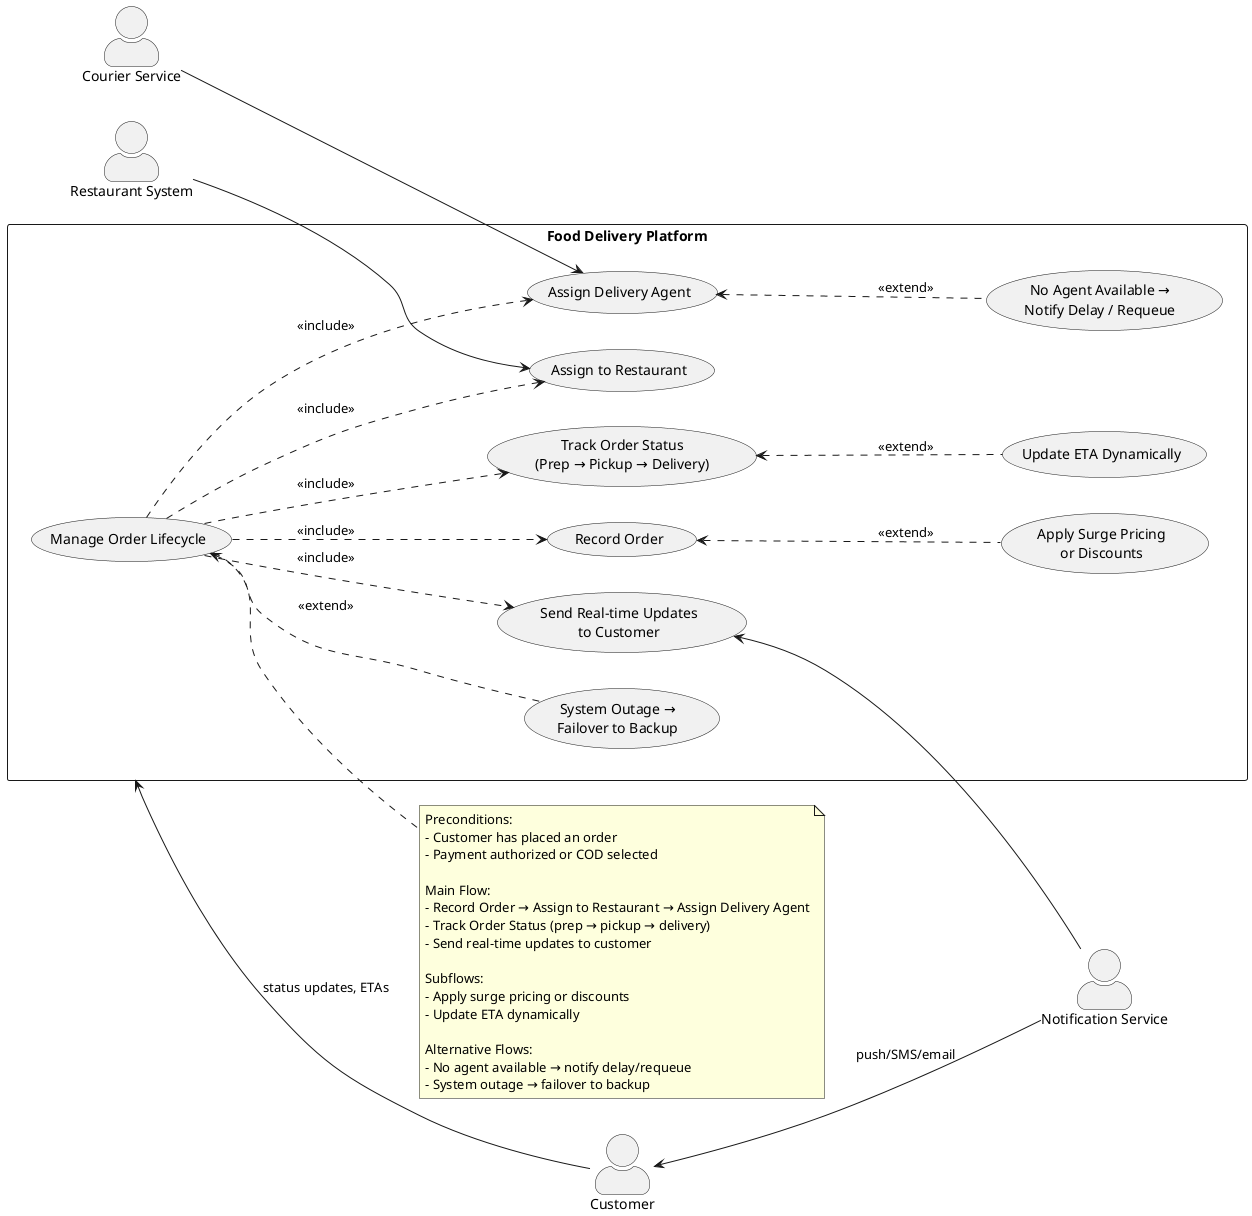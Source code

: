 @startuml
left to right direction
skinparam actorStyle awesome
skinparam packageStyle rectangle

actor Customer as C
actor "Restaurant System" as RS
actor "Courier Service" as CS
actor "Notification Service" as NS

rectangle "Food Delivery Platform" as FDP {
  ' Primary use case
  usecase "Manage Order Lifecycle" as U0

  ' Main flow (included steps)
  usecase "Record Order" as U1
  usecase "Assign to Restaurant" as U2
  usecase "Assign Delivery Agent" as U3
  usecase "Track Order Status\n(Prep → Pickup → Delivery)" as U4
  usecase "Send Real-time Updates\nto Customer" as U5

  ' Subflows (optional)
  usecase "Apply Surge Pricing\nor Discounts" as S1
  usecase "Update ETA Dynamically" as S2

  ' Alternative / Exception flows
  usecase "No Agent Available →\nNotify Delay / Requeue" as A1
  usecase "System Outage →\nFailover to Backup" as A2
}

' Primary interaction
FDP <-- C : status updates, ETAs

' Main flow as includes
U0 ..> U1 : <<include>>
U0 ..> U2 : <<include>>
U0 ..> U3 : <<include>>
U0 ..> U4 : <<include>>
U0 ..> U5 : <<include>>

' Subflows as extensions
U4 <.. S2 : <<extend>>
U1 <.. S1 : <<extend>>

' Alternate flows as extensions
U3 <.. A1 : <<extend>>
U0 <.. A2 : <<extend>>

' External collaborators
RS --> U2
CS --> U3
NS --> U5
C <-- NS : push/SMS/email

note right of U0
Preconditions:
- Customer has placed an order
- Payment authorized or COD selected

Main Flow:
- Record Order → Assign to Restaurant → Assign Delivery Agent
- Track Order Status (prep → pickup → delivery)
- Send real-time updates to customer

Subflows:
- Apply surge pricing or discounts
- Update ETA dynamically

Alternative Flows:
- No agent available → notify delay/requeue
- System outage → failover to backup
end note
@enduml
